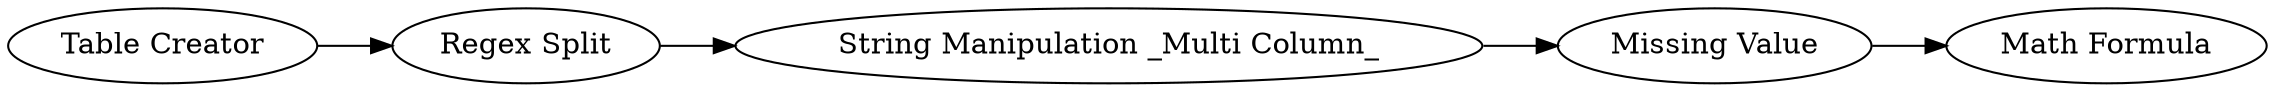 digraph {
	72 -> 71
	69 -> 73
	73 -> 70
	70 -> 72
	70 [label="String Manipulation _Multi Column_"]
	71 [label="Math Formula"]
	69 [label="Table Creator"]
	72 [label="Missing Value"]
	73 [label="Regex Split"]
	rankdir=LR
}
